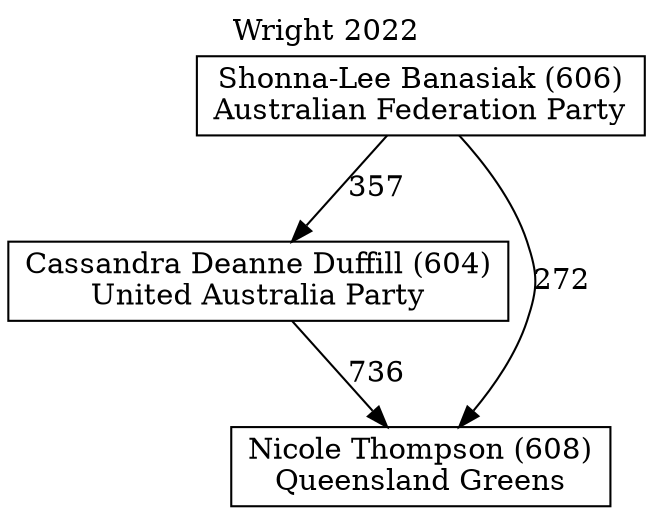// House preference flow
digraph "Nicole Thompson (608)_Wright_2022" {
	graph [label="Wright 2022" labelloc=t mclimit=10]
	node [shape=box]
	"Cassandra Deanne Duffill (604)" [label="Cassandra Deanne Duffill (604)
United Australia Party"]
	"Shonna-Lee Banasiak (606)" [label="Shonna-Lee Banasiak (606)
Australian Federation Party"]
	"Nicole Thompson (608)" [label="Nicole Thompson (608)
Queensland Greens"]
	"Cassandra Deanne Duffill (604)" -> "Nicole Thompson (608)" [label=736]
	"Shonna-Lee Banasiak (606)" -> "Cassandra Deanne Duffill (604)" [label=357]
	"Shonna-Lee Banasiak (606)" -> "Nicole Thompson (608)" [label=272]
}
